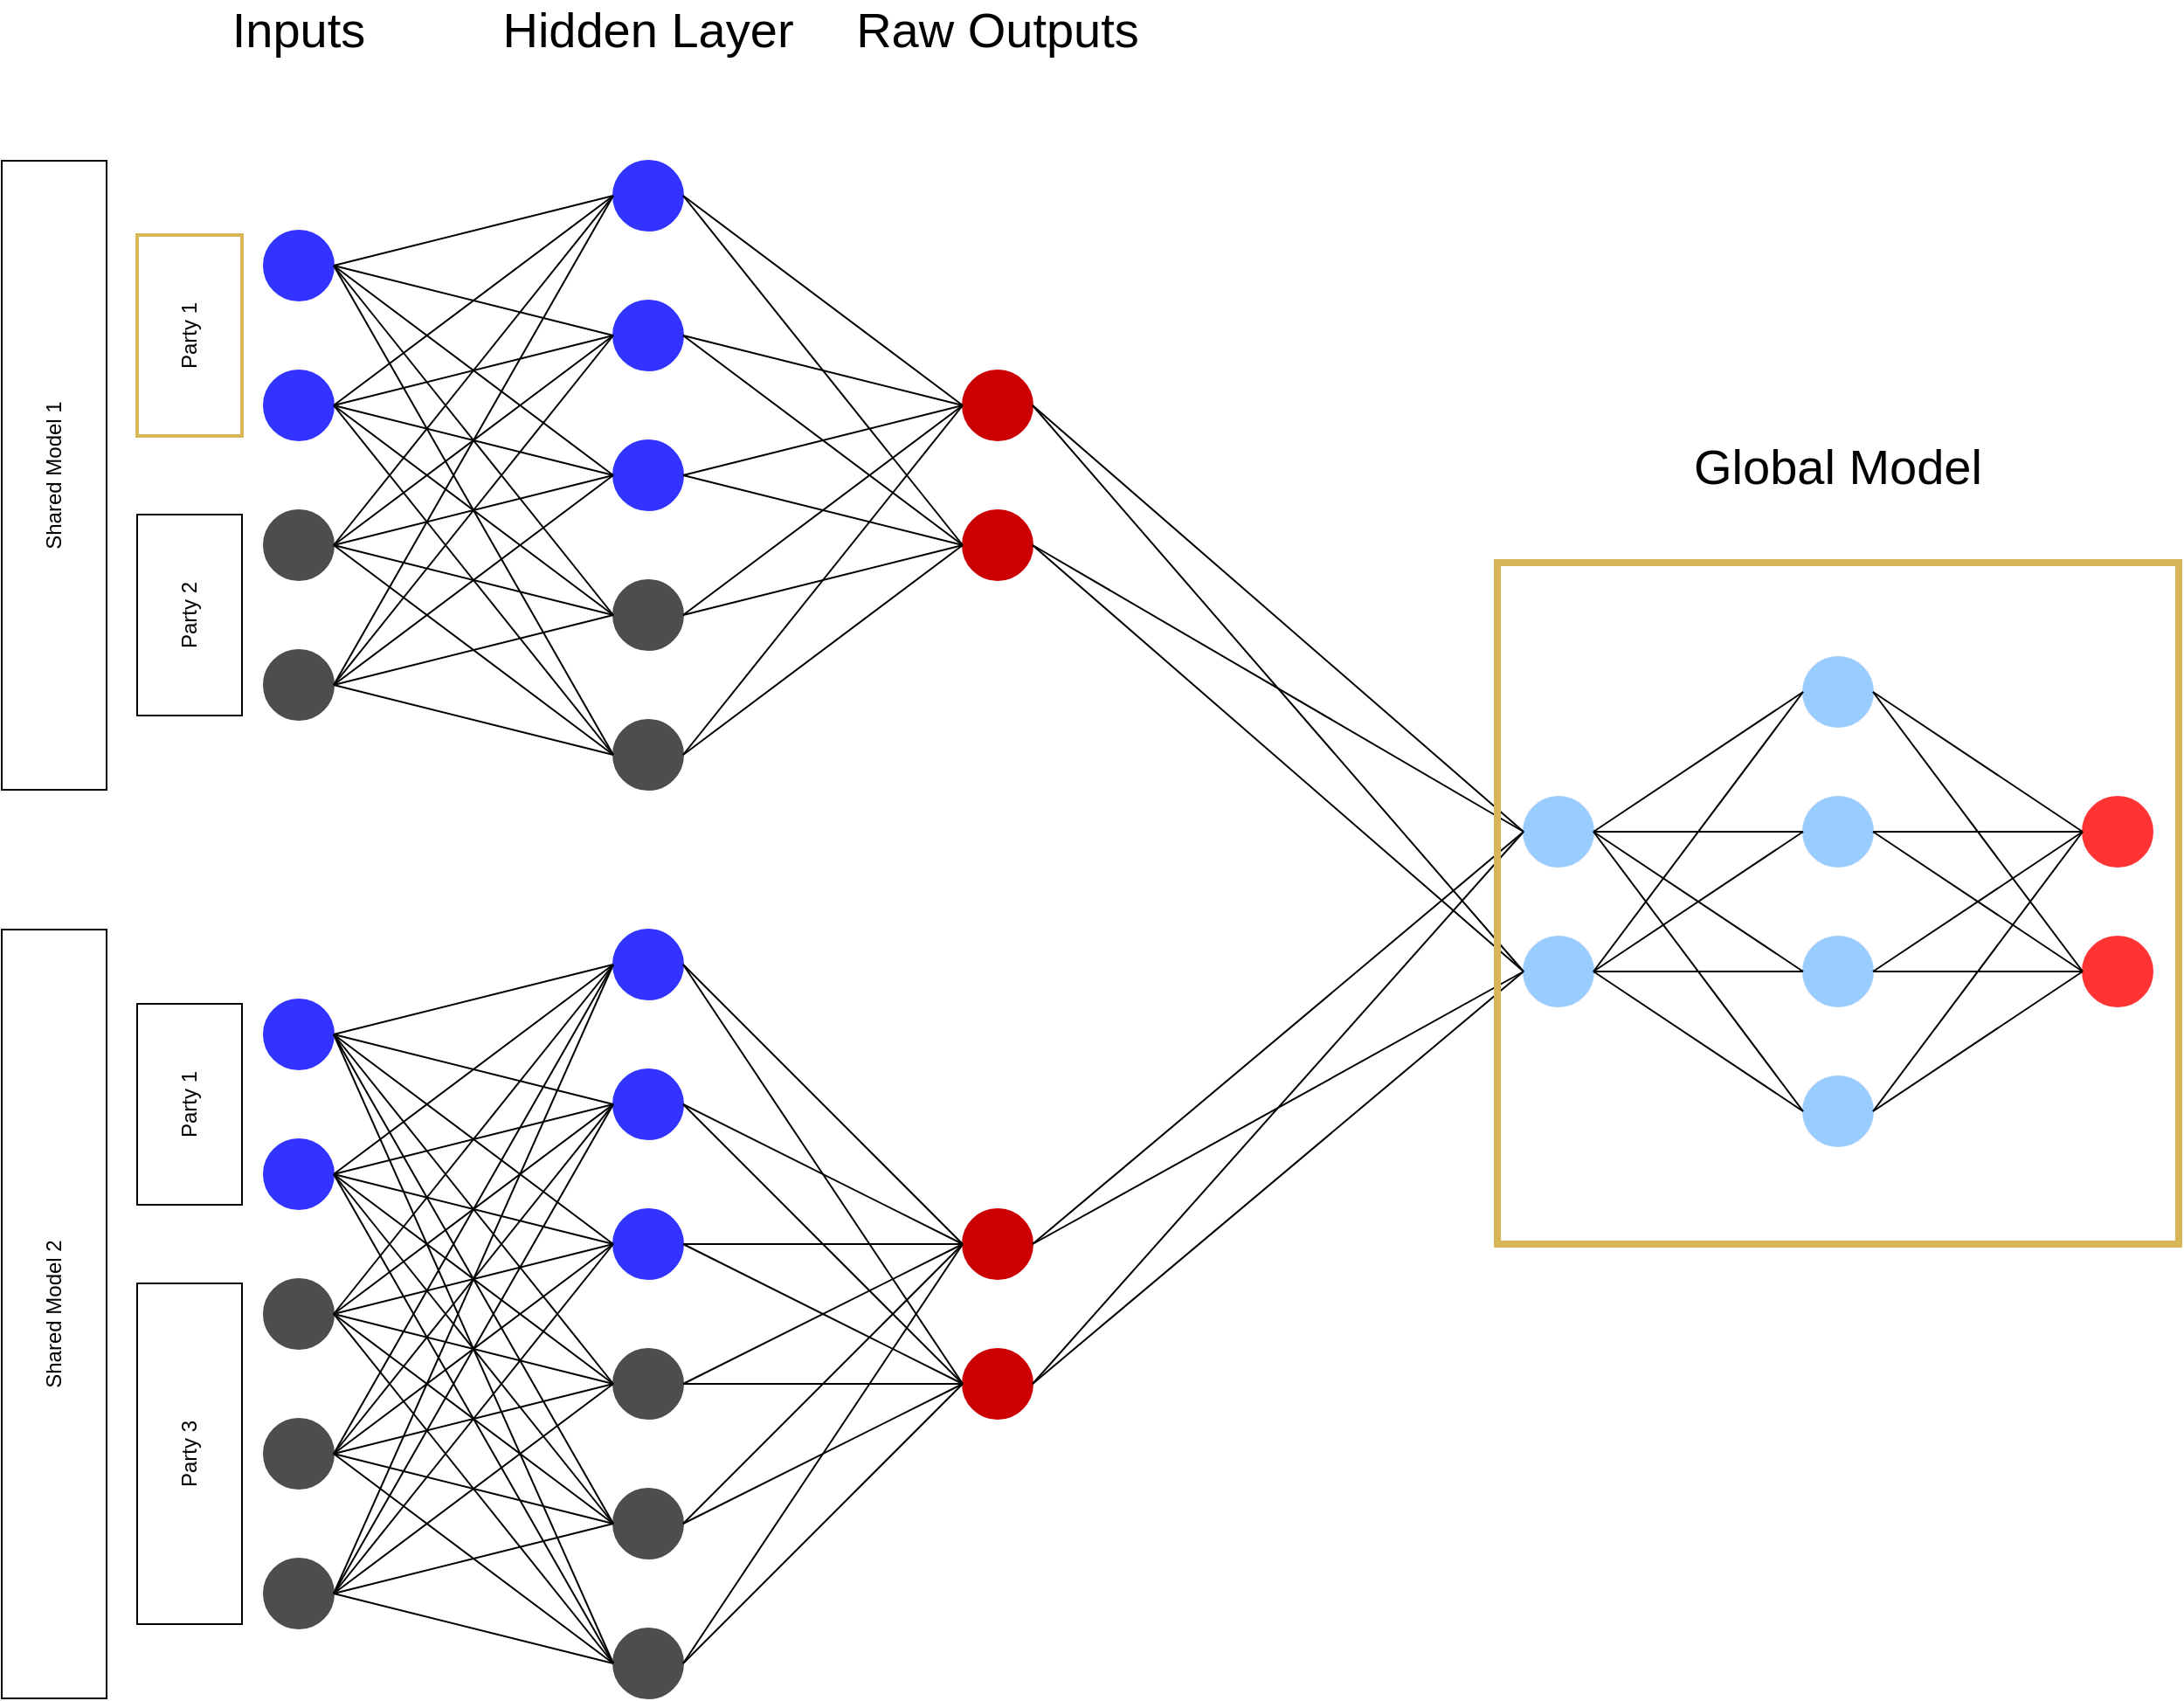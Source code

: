 <mxfile version="26.0.14">
  <diagram name="Page-1" id="l48av0Uk6vEJZPpk6qLo">
    <mxGraphModel dx="1466" dy="989" grid="1" gridSize="10" guides="1" tooltips="1" connect="1" arrows="1" fold="1" page="1" pageScale="1" pageWidth="827" pageHeight="1169" math="0" shadow="0">
      <root>
        <mxCell id="0" />
        <mxCell id="1" parent="0" />
        <mxCell id="wz7HzAPbCdKOKnJgc9Ps-3" value="" style="ellipse;whiteSpace=wrap;html=1;aspect=fixed;strokeColor=#4D4D4D;fillColor=#4D4D4D;" vertex="1" parent="1">
          <mxGeometry x="160" y="360" width="40" height="40" as="geometry" />
        </mxCell>
        <mxCell id="wz7HzAPbCdKOKnJgc9Ps-19" style="rounded=0;orthogonalLoop=1;jettySize=auto;html=1;exitX=1;exitY=0.5;exitDx=0;exitDy=0;entryX=0;entryY=0.5;entryDx=0;entryDy=0;endArrow=none;startFill=0;" edge="1" parent="1" source="wz7HzAPbCdKOKnJgc9Ps-4" target="wz7HzAPbCdKOKnJgc9Ps-9">
          <mxGeometry relative="1" as="geometry" />
        </mxCell>
        <mxCell id="wz7HzAPbCdKOKnJgc9Ps-4" value="" style="ellipse;whiteSpace=wrap;html=1;aspect=fixed;strokeColor=#3333FF;fillColor=#3333FF;" vertex="1" parent="1">
          <mxGeometry x="160" y="200" width="40" height="40" as="geometry" />
        </mxCell>
        <mxCell id="wz7HzAPbCdKOKnJgc9Ps-5" value="" style="ellipse;whiteSpace=wrap;html=1;aspect=fixed;strokeColor=#3333FF;fillColor=#3333FF;" vertex="1" parent="1">
          <mxGeometry x="160" y="280" width="40" height="40" as="geometry" />
        </mxCell>
        <mxCell id="wz7HzAPbCdKOKnJgc9Ps-8" value="" style="ellipse;whiteSpace=wrap;html=1;aspect=fixed;strokeColor=#4D4D4D;fillColor=#4D4D4D;" vertex="1" parent="1">
          <mxGeometry x="160" y="440" width="40" height="40" as="geometry" />
        </mxCell>
        <mxCell id="wz7HzAPbCdKOKnJgc9Ps-9" value="" style="ellipse;whiteSpace=wrap;html=1;aspect=fixed;strokeColor=#3333FF;fillColor=#3333FF;" vertex="1" parent="1">
          <mxGeometry x="360" y="160" width="40" height="40" as="geometry" />
        </mxCell>
        <mxCell id="wz7HzAPbCdKOKnJgc9Ps-13" value="" style="ellipse;whiteSpace=wrap;html=1;aspect=fixed;strokeColor=#3333FF;fillColor=#3333FF;" vertex="1" parent="1">
          <mxGeometry x="360" y="320" width="40" height="40" as="geometry" />
        </mxCell>
        <mxCell id="wz7HzAPbCdKOKnJgc9Ps-14" value="" style="ellipse;whiteSpace=wrap;html=1;aspect=fixed;strokeColor=#3333FF;fillColor=#3333FF;" vertex="1" parent="1">
          <mxGeometry x="360" y="240" width="40" height="40" as="geometry" />
        </mxCell>
        <mxCell id="wz7HzAPbCdKOKnJgc9Ps-15" value="" style="ellipse;whiteSpace=wrap;html=1;aspect=fixed;strokeColor=#4D4D4D;fillColor=#4D4D4D;" vertex="1" parent="1">
          <mxGeometry x="360" y="480" width="40" height="40" as="geometry" />
        </mxCell>
        <mxCell id="wz7HzAPbCdKOKnJgc9Ps-16" value="" style="ellipse;whiteSpace=wrap;html=1;aspect=fixed;strokeColor=#4D4D4D;fillColor=#4D4D4D;" vertex="1" parent="1">
          <mxGeometry x="360" y="400" width="40" height="40" as="geometry" />
        </mxCell>
        <mxCell id="wz7HzAPbCdKOKnJgc9Ps-17" value="" style="ellipse;whiteSpace=wrap;html=1;aspect=fixed;strokeColor=#CC0000;fillColor=#CC0000;" vertex="1" parent="1">
          <mxGeometry x="560" y="280" width="40" height="40" as="geometry" />
        </mxCell>
        <mxCell id="wz7HzAPbCdKOKnJgc9Ps-18" value="" style="ellipse;whiteSpace=wrap;html=1;aspect=fixed;strokeColor=#CC0000;fillColor=#CC0000;" vertex="1" parent="1">
          <mxGeometry x="560" y="360" width="40" height="40" as="geometry" />
        </mxCell>
        <mxCell id="wz7HzAPbCdKOKnJgc9Ps-20" style="rounded=0;orthogonalLoop=1;jettySize=auto;html=1;exitX=1;exitY=0.5;exitDx=0;exitDy=0;entryX=0;entryY=0.5;entryDx=0;entryDy=0;endArrow=none;startFill=0;" edge="1" parent="1" source="wz7HzAPbCdKOKnJgc9Ps-4" target="wz7HzAPbCdKOKnJgc9Ps-14">
          <mxGeometry relative="1" as="geometry">
            <mxPoint x="210" y="230" as="sourcePoint" />
            <mxPoint x="330" y="190" as="targetPoint" />
          </mxGeometry>
        </mxCell>
        <mxCell id="wz7HzAPbCdKOKnJgc9Ps-21" style="rounded=0;orthogonalLoop=1;jettySize=auto;html=1;exitX=1;exitY=0.5;exitDx=0;exitDy=0;entryX=0;entryY=0.5;entryDx=0;entryDy=0;endArrow=none;startFill=0;" edge="1" parent="1" source="wz7HzAPbCdKOKnJgc9Ps-4" target="wz7HzAPbCdKOKnJgc9Ps-13">
          <mxGeometry relative="1" as="geometry">
            <mxPoint x="210" y="230" as="sourcePoint" />
            <mxPoint x="330" y="270" as="targetPoint" />
          </mxGeometry>
        </mxCell>
        <mxCell id="wz7HzAPbCdKOKnJgc9Ps-22" style="rounded=0;orthogonalLoop=1;jettySize=auto;html=1;exitX=1;exitY=0.5;exitDx=0;exitDy=0;endArrow=none;startFill=0;entryX=0;entryY=0.5;entryDx=0;entryDy=0;" edge="1" parent="1" source="wz7HzAPbCdKOKnJgc9Ps-5" target="wz7HzAPbCdKOKnJgc9Ps-9">
          <mxGeometry relative="1" as="geometry">
            <mxPoint x="210" y="230" as="sourcePoint" />
            <mxPoint x="320" y="180" as="targetPoint" />
          </mxGeometry>
        </mxCell>
        <mxCell id="wz7HzAPbCdKOKnJgc9Ps-23" style="rounded=0;orthogonalLoop=1;jettySize=auto;html=1;exitX=1;exitY=0.5;exitDx=0;exitDy=0;entryX=0;entryY=0.5;entryDx=0;entryDy=0;endArrow=none;startFill=0;" edge="1" parent="1" source="wz7HzAPbCdKOKnJgc9Ps-4" target="wz7HzAPbCdKOKnJgc9Ps-15">
          <mxGeometry relative="1" as="geometry">
            <mxPoint x="220" y="240" as="sourcePoint" />
            <mxPoint x="340" y="360" as="targetPoint" />
          </mxGeometry>
        </mxCell>
        <mxCell id="wz7HzAPbCdKOKnJgc9Ps-24" style="rounded=0;orthogonalLoop=1;jettySize=auto;html=1;exitX=1;exitY=0.5;exitDx=0;exitDy=0;entryX=0;entryY=0.5;entryDx=0;entryDy=0;endArrow=none;startFill=0;" edge="1" parent="1" source="wz7HzAPbCdKOKnJgc9Ps-4" target="wz7HzAPbCdKOKnJgc9Ps-16">
          <mxGeometry relative="1" as="geometry">
            <mxPoint x="230" y="250" as="sourcePoint" />
            <mxPoint x="350" y="370" as="targetPoint" />
          </mxGeometry>
        </mxCell>
        <mxCell id="wz7HzAPbCdKOKnJgc9Ps-25" style="rounded=0;orthogonalLoop=1;jettySize=auto;html=1;exitX=0;exitY=0.5;exitDx=0;exitDy=0;entryX=1;entryY=0.5;entryDx=0;entryDy=0;endArrow=none;startFill=0;" edge="1" parent="1" source="wz7HzAPbCdKOKnJgc9Ps-14" target="wz7HzAPbCdKOKnJgc9Ps-3">
          <mxGeometry relative="1" as="geometry">
            <mxPoint x="240" y="260" as="sourcePoint" />
            <mxPoint x="360" y="380" as="targetPoint" />
          </mxGeometry>
        </mxCell>
        <mxCell id="wz7HzAPbCdKOKnJgc9Ps-26" style="rounded=0;orthogonalLoop=1;jettySize=auto;html=1;exitX=0;exitY=0.5;exitDx=0;exitDy=0;entryX=1;entryY=0.5;entryDx=0;entryDy=0;endArrow=none;startFill=0;" edge="1" parent="1" source="wz7HzAPbCdKOKnJgc9Ps-9" target="wz7HzAPbCdKOKnJgc9Ps-8">
          <mxGeometry relative="1" as="geometry">
            <mxPoint x="250" y="270" as="sourcePoint" />
            <mxPoint x="370" y="390" as="targetPoint" />
          </mxGeometry>
        </mxCell>
        <mxCell id="wz7HzAPbCdKOKnJgc9Ps-27" style="rounded=0;orthogonalLoop=1;jettySize=auto;html=1;exitX=0;exitY=0.5;exitDx=0;exitDy=0;entryX=1;entryY=0.5;entryDx=0;entryDy=0;endArrow=none;startFill=0;" edge="1" parent="1" source="wz7HzAPbCdKOKnJgc9Ps-14" target="wz7HzAPbCdKOKnJgc9Ps-8">
          <mxGeometry relative="1" as="geometry">
            <mxPoint x="330" y="190" as="sourcePoint" />
            <mxPoint x="210" y="470" as="targetPoint" />
          </mxGeometry>
        </mxCell>
        <mxCell id="wz7HzAPbCdKOKnJgc9Ps-28" style="rounded=0;orthogonalLoop=1;jettySize=auto;html=1;entryX=1;entryY=0.5;entryDx=0;entryDy=0;endArrow=none;startFill=0;exitX=0;exitY=0.5;exitDx=0;exitDy=0;" edge="1" parent="1" source="wz7HzAPbCdKOKnJgc9Ps-15" target="wz7HzAPbCdKOKnJgc9Ps-8">
          <mxGeometry relative="1" as="geometry">
            <mxPoint x="320" y="500" as="sourcePoint" />
            <mxPoint x="210" y="470" as="targetPoint" />
          </mxGeometry>
        </mxCell>
        <mxCell id="wz7HzAPbCdKOKnJgc9Ps-29" style="rounded=0;orthogonalLoop=1;jettySize=auto;html=1;exitX=0;exitY=0.5;exitDx=0;exitDy=0;endArrow=none;startFill=0;entryX=1;entryY=0.5;entryDx=0;entryDy=0;" edge="1" parent="1" source="wz7HzAPbCdKOKnJgc9Ps-13" target="wz7HzAPbCdKOKnJgc9Ps-8">
          <mxGeometry relative="1" as="geometry">
            <mxPoint x="340" y="280" as="sourcePoint" />
            <mxPoint x="200" y="460" as="targetPoint" />
          </mxGeometry>
        </mxCell>
        <mxCell id="wz7HzAPbCdKOKnJgc9Ps-30" style="rounded=0;orthogonalLoop=1;jettySize=auto;html=1;exitX=0;exitY=0.5;exitDx=0;exitDy=0;entryX=1;entryY=0.5;entryDx=0;entryDy=0;endArrow=none;startFill=0;" edge="1" parent="1" source="wz7HzAPbCdKOKnJgc9Ps-13" target="wz7HzAPbCdKOKnJgc9Ps-3">
          <mxGeometry relative="1" as="geometry">
            <mxPoint x="330" y="270" as="sourcePoint" />
            <mxPoint x="210" y="390" as="targetPoint" />
          </mxGeometry>
        </mxCell>
        <mxCell id="wz7HzAPbCdKOKnJgc9Ps-31" style="rounded=0;orthogonalLoop=1;jettySize=auto;html=1;exitX=0;exitY=0.5;exitDx=0;exitDy=0;entryX=1;entryY=0.5;entryDx=0;entryDy=0;endArrow=none;startFill=0;" edge="1" parent="1" source="wz7HzAPbCdKOKnJgc9Ps-9" target="wz7HzAPbCdKOKnJgc9Ps-3">
          <mxGeometry relative="1" as="geometry">
            <mxPoint x="340" y="280" as="sourcePoint" />
            <mxPoint x="220" y="400" as="targetPoint" />
          </mxGeometry>
        </mxCell>
        <mxCell id="wz7HzAPbCdKOKnJgc9Ps-32" style="rounded=0;orthogonalLoop=1;jettySize=auto;html=1;exitX=1;exitY=0.5;exitDx=0;exitDy=0;endArrow=none;startFill=0;entryX=0;entryY=0.5;entryDx=0;entryDy=0;" edge="1" parent="1" source="wz7HzAPbCdKOKnJgc9Ps-5" target="wz7HzAPbCdKOKnJgc9Ps-14">
          <mxGeometry relative="1" as="geometry">
            <mxPoint x="210" y="310" as="sourcePoint" />
            <mxPoint x="330" y="190" as="targetPoint" />
          </mxGeometry>
        </mxCell>
        <mxCell id="wz7HzAPbCdKOKnJgc9Ps-33" style="rounded=0;orthogonalLoop=1;jettySize=auto;html=1;exitX=1;exitY=0.5;exitDx=0;exitDy=0;endArrow=none;startFill=0;entryX=0;entryY=0.5;entryDx=0;entryDy=0;" edge="1" parent="1" source="wz7HzAPbCdKOKnJgc9Ps-5" target="wz7HzAPbCdKOKnJgc9Ps-13">
          <mxGeometry relative="1" as="geometry">
            <mxPoint x="210" y="310" as="sourcePoint" />
            <mxPoint x="330" y="270" as="targetPoint" />
          </mxGeometry>
        </mxCell>
        <mxCell id="wz7HzAPbCdKOKnJgc9Ps-34" style="rounded=0;orthogonalLoop=1;jettySize=auto;html=1;exitX=1;exitY=0.5;exitDx=0;exitDy=0;endArrow=none;startFill=0;entryX=0;entryY=0.5;entryDx=0;entryDy=0;" edge="1" parent="1" source="wz7HzAPbCdKOKnJgc9Ps-5" target="wz7HzAPbCdKOKnJgc9Ps-16">
          <mxGeometry relative="1" as="geometry">
            <mxPoint x="210" y="310" as="sourcePoint" />
            <mxPoint x="330" y="350" as="targetPoint" />
          </mxGeometry>
        </mxCell>
        <mxCell id="wz7HzAPbCdKOKnJgc9Ps-35" style="rounded=0;orthogonalLoop=1;jettySize=auto;html=1;exitX=1;exitY=0.5;exitDx=0;exitDy=0;endArrow=none;startFill=0;entryX=0;entryY=0.5;entryDx=0;entryDy=0;" edge="1" parent="1" source="wz7HzAPbCdKOKnJgc9Ps-5" target="wz7HzAPbCdKOKnJgc9Ps-15">
          <mxGeometry relative="1" as="geometry">
            <mxPoint x="210" y="310" as="sourcePoint" />
            <mxPoint x="330" y="430" as="targetPoint" />
          </mxGeometry>
        </mxCell>
        <mxCell id="wz7HzAPbCdKOKnJgc9Ps-36" style="rounded=0;orthogonalLoop=1;jettySize=auto;html=1;endArrow=none;startFill=0;entryX=1;entryY=0.5;entryDx=0;entryDy=0;exitX=0;exitY=0.5;exitDx=0;exitDy=0;" edge="1" parent="1" source="wz7HzAPbCdKOKnJgc9Ps-16" target="wz7HzAPbCdKOKnJgc9Ps-8">
          <mxGeometry relative="1" as="geometry">
            <mxPoint x="330" y="510" as="sourcePoint" />
            <mxPoint x="200" y="460" as="targetPoint" />
          </mxGeometry>
        </mxCell>
        <mxCell id="wz7HzAPbCdKOKnJgc9Ps-37" style="rounded=0;orthogonalLoop=1;jettySize=auto;html=1;exitX=0;exitY=0.5;exitDx=0;exitDy=0;entryX=1;entryY=0.5;entryDx=0;entryDy=0;endArrow=none;startFill=0;" edge="1" parent="1" source="wz7HzAPbCdKOKnJgc9Ps-16" target="wz7HzAPbCdKOKnJgc9Ps-3">
          <mxGeometry relative="1" as="geometry">
            <mxPoint x="330" y="350" as="sourcePoint" />
            <mxPoint x="210" y="390" as="targetPoint" />
          </mxGeometry>
        </mxCell>
        <mxCell id="wz7HzAPbCdKOKnJgc9Ps-38" style="rounded=0;orthogonalLoop=1;jettySize=auto;html=1;exitX=0;exitY=0.5;exitDx=0;exitDy=0;entryX=1;entryY=0.5;entryDx=0;entryDy=0;endArrow=none;startFill=0;" edge="1" parent="1" source="wz7HzAPbCdKOKnJgc9Ps-15" target="wz7HzAPbCdKOKnJgc9Ps-3">
          <mxGeometry relative="1" as="geometry">
            <mxPoint x="330" y="430" as="sourcePoint" />
            <mxPoint x="210" y="390" as="targetPoint" />
          </mxGeometry>
        </mxCell>
        <mxCell id="wz7HzAPbCdKOKnJgc9Ps-39" style="rounded=0;orthogonalLoop=1;jettySize=auto;html=1;exitX=1;exitY=0.5;exitDx=0;exitDy=0;entryX=0;entryY=0.5;entryDx=0;entryDy=0;endArrow=none;startFill=0;" edge="1" parent="1" source="wz7HzAPbCdKOKnJgc9Ps-9" target="wz7HzAPbCdKOKnJgc9Ps-17">
          <mxGeometry relative="1" as="geometry">
            <mxPoint x="490" y="180" as="sourcePoint" />
            <mxPoint x="610" y="140" as="targetPoint" />
          </mxGeometry>
        </mxCell>
        <mxCell id="wz7HzAPbCdKOKnJgc9Ps-40" style="rounded=0;orthogonalLoop=1;jettySize=auto;html=1;exitX=1;exitY=0.5;exitDx=0;exitDy=0;entryX=0;entryY=0.5;entryDx=0;entryDy=0;endArrow=none;startFill=0;" edge="1" parent="1" source="wz7HzAPbCdKOKnJgc9Ps-9" target="wz7HzAPbCdKOKnJgc9Ps-18">
          <mxGeometry relative="1" as="geometry">
            <mxPoint x="410" y="190" as="sourcePoint" />
            <mxPoint x="530" y="310" as="targetPoint" />
          </mxGeometry>
        </mxCell>
        <mxCell id="wz7HzAPbCdKOKnJgc9Ps-41" style="rounded=0;orthogonalLoop=1;jettySize=auto;html=1;exitX=1;exitY=0.5;exitDx=0;exitDy=0;entryX=0;entryY=0.5;entryDx=0;entryDy=0;endArrow=none;startFill=0;" edge="1" parent="1" source="wz7HzAPbCdKOKnJgc9Ps-14" target="wz7HzAPbCdKOKnJgc9Ps-17">
          <mxGeometry relative="1" as="geometry">
            <mxPoint x="410" y="190" as="sourcePoint" />
            <mxPoint x="530" y="390" as="targetPoint" />
          </mxGeometry>
        </mxCell>
        <mxCell id="wz7HzAPbCdKOKnJgc9Ps-42" style="rounded=0;orthogonalLoop=1;jettySize=auto;html=1;exitX=1;exitY=0.5;exitDx=0;exitDy=0;entryX=0;entryY=0.5;entryDx=0;entryDy=0;endArrow=none;startFill=0;" edge="1" parent="1" source="wz7HzAPbCdKOKnJgc9Ps-14" target="wz7HzAPbCdKOKnJgc9Ps-18">
          <mxGeometry relative="1" as="geometry">
            <mxPoint x="410" y="270" as="sourcePoint" />
            <mxPoint x="530" y="310" as="targetPoint" />
          </mxGeometry>
        </mxCell>
        <mxCell id="wz7HzAPbCdKOKnJgc9Ps-43" style="rounded=0;orthogonalLoop=1;jettySize=auto;html=1;exitX=1;exitY=0.5;exitDx=0;exitDy=0;entryX=0;entryY=0.5;entryDx=0;entryDy=0;endArrow=none;startFill=0;" edge="1" parent="1" source="wz7HzAPbCdKOKnJgc9Ps-13" target="wz7HzAPbCdKOKnJgc9Ps-17">
          <mxGeometry relative="1" as="geometry">
            <mxPoint x="410" y="270" as="sourcePoint" />
            <mxPoint x="530" y="390" as="targetPoint" />
          </mxGeometry>
        </mxCell>
        <mxCell id="wz7HzAPbCdKOKnJgc9Ps-44" style="rounded=0;orthogonalLoop=1;jettySize=auto;html=1;exitX=1;exitY=0.5;exitDx=0;exitDy=0;entryX=0;entryY=0.5;entryDx=0;entryDy=0;endArrow=none;startFill=0;" edge="1" parent="1" source="wz7HzAPbCdKOKnJgc9Ps-16" target="wz7HzAPbCdKOKnJgc9Ps-18">
          <mxGeometry relative="1" as="geometry">
            <mxPoint x="410" y="350" as="sourcePoint" />
            <mxPoint x="530" y="310" as="targetPoint" />
          </mxGeometry>
        </mxCell>
        <mxCell id="wz7HzAPbCdKOKnJgc9Ps-45" style="rounded=0;orthogonalLoop=1;jettySize=auto;html=1;exitX=1;exitY=0.5;exitDx=0;exitDy=0;entryX=0;entryY=0.5;entryDx=0;entryDy=0;endArrow=none;startFill=0;" edge="1" parent="1" source="wz7HzAPbCdKOKnJgc9Ps-16" target="wz7HzAPbCdKOKnJgc9Ps-17">
          <mxGeometry relative="1" as="geometry">
            <mxPoint x="410" y="430" as="sourcePoint" />
            <mxPoint x="530" y="390" as="targetPoint" />
          </mxGeometry>
        </mxCell>
        <mxCell id="wz7HzAPbCdKOKnJgc9Ps-46" style="rounded=0;orthogonalLoop=1;jettySize=auto;html=1;exitX=1;exitY=0.5;exitDx=0;exitDy=0;entryX=0;entryY=0.5;entryDx=0;entryDy=0;endArrow=none;startFill=0;" edge="1" parent="1" source="wz7HzAPbCdKOKnJgc9Ps-13" target="wz7HzAPbCdKOKnJgc9Ps-18">
          <mxGeometry relative="1" as="geometry">
            <mxPoint x="410" y="350" as="sourcePoint" />
            <mxPoint x="530" y="310" as="targetPoint" />
          </mxGeometry>
        </mxCell>
        <mxCell id="wz7HzAPbCdKOKnJgc9Ps-47" style="rounded=0;orthogonalLoop=1;jettySize=auto;html=1;exitX=1;exitY=0.5;exitDx=0;exitDy=0;entryX=0;entryY=0.5;entryDx=0;entryDy=0;endArrow=none;startFill=0;" edge="1" parent="1" source="wz7HzAPbCdKOKnJgc9Ps-15" target="wz7HzAPbCdKOKnJgc9Ps-18">
          <mxGeometry relative="1" as="geometry">
            <mxPoint x="420" y="360" as="sourcePoint" />
            <mxPoint x="540" y="320" as="targetPoint" />
          </mxGeometry>
        </mxCell>
        <mxCell id="wz7HzAPbCdKOKnJgc9Ps-48" style="rounded=0;orthogonalLoop=1;jettySize=auto;html=1;exitX=1;exitY=0.5;exitDx=0;exitDy=0;entryX=0;entryY=0.5;entryDx=0;entryDy=0;endArrow=none;startFill=0;" edge="1" parent="1" source="wz7HzAPbCdKOKnJgc9Ps-15" target="wz7HzAPbCdKOKnJgc9Ps-17">
          <mxGeometry relative="1" as="geometry">
            <mxPoint x="411" y="506" as="sourcePoint" />
            <mxPoint x="530" y="390" as="targetPoint" />
          </mxGeometry>
        </mxCell>
        <mxCell id="wz7HzAPbCdKOKnJgc9Ps-49" value="Shared Model 1" style="rounded=0;whiteSpace=wrap;html=1;rotation=-90;" vertex="1" parent="1">
          <mxGeometry x="-140" y="310" width="360" height="60" as="geometry" />
        </mxCell>
        <mxCell id="wz7HzAPbCdKOKnJgc9Ps-50" value="Party 1" style="rounded=0;whiteSpace=wrap;html=1;rotation=-90;strokeColor=#D6B656;strokeWidth=2;" vertex="1" parent="1">
          <mxGeometry x="60" y="230" width="115" height="60" as="geometry" />
        </mxCell>
        <mxCell id="wz7HzAPbCdKOKnJgc9Ps-52" value="Party 2" style="rounded=0;whiteSpace=wrap;html=1;rotation=-90;" vertex="1" parent="1">
          <mxGeometry x="60" y="390" width="115" height="60" as="geometry" />
        </mxCell>
        <mxCell id="wz7HzAPbCdKOKnJgc9Ps-53" value="" style="ellipse;whiteSpace=wrap;html=1;aspect=fixed;strokeColor=#4D4D4D;fillColor=#4D4D4D;" vertex="1" parent="1">
          <mxGeometry x="160" y="800" width="40" height="40" as="geometry" />
        </mxCell>
        <mxCell id="wz7HzAPbCdKOKnJgc9Ps-54" style="rounded=0;orthogonalLoop=1;jettySize=auto;html=1;exitX=1;exitY=0.5;exitDx=0;exitDy=0;entryX=0;entryY=0.5;entryDx=0;entryDy=0;endArrow=none;startFill=0;" edge="1" parent="1" source="wz7HzAPbCdKOKnJgc9Ps-55" target="wz7HzAPbCdKOKnJgc9Ps-58">
          <mxGeometry relative="1" as="geometry" />
        </mxCell>
        <mxCell id="wz7HzAPbCdKOKnJgc9Ps-55" value="" style="ellipse;whiteSpace=wrap;html=1;aspect=fixed;strokeColor=#3333FF;fillColor=#3333FF;" vertex="1" parent="1">
          <mxGeometry x="160" y="640" width="40" height="40" as="geometry" />
        </mxCell>
        <mxCell id="wz7HzAPbCdKOKnJgc9Ps-56" value="" style="ellipse;whiteSpace=wrap;html=1;aspect=fixed;strokeColor=#3333FF;fillColor=#3333FF;" vertex="1" parent="1">
          <mxGeometry x="160" y="720" width="40" height="40" as="geometry" />
        </mxCell>
        <mxCell id="wz7HzAPbCdKOKnJgc9Ps-57" value="" style="ellipse;whiteSpace=wrap;html=1;aspect=fixed;strokeColor=#4D4D4D;fillColor=#4D4D4D;" vertex="1" parent="1">
          <mxGeometry x="160" y="880" width="40" height="40" as="geometry" />
        </mxCell>
        <mxCell id="wz7HzAPbCdKOKnJgc9Ps-58" value="" style="ellipse;whiteSpace=wrap;html=1;aspect=fixed;strokeColor=#3333FF;fillColor=#3333FF;" vertex="1" parent="1">
          <mxGeometry x="360" y="600" width="40" height="40" as="geometry" />
        </mxCell>
        <mxCell id="wz7HzAPbCdKOKnJgc9Ps-59" value="" style="ellipse;whiteSpace=wrap;html=1;aspect=fixed;strokeColor=#3333FF;fillColor=#3333FF;" vertex="1" parent="1">
          <mxGeometry x="360" y="760" width="40" height="40" as="geometry" />
        </mxCell>
        <mxCell id="wz7HzAPbCdKOKnJgc9Ps-60" value="" style="ellipse;whiteSpace=wrap;html=1;aspect=fixed;strokeColor=#3333FF;fillColor=#3333FF;" vertex="1" parent="1">
          <mxGeometry x="360" y="680" width="40" height="40" as="geometry" />
        </mxCell>
        <mxCell id="wz7HzAPbCdKOKnJgc9Ps-61" value="" style="ellipse;whiteSpace=wrap;html=1;aspect=fixed;strokeColor=#4D4D4D;fillColor=#4D4D4D;" vertex="1" parent="1">
          <mxGeometry x="360" y="920" width="40" height="40" as="geometry" />
        </mxCell>
        <mxCell id="wz7HzAPbCdKOKnJgc9Ps-62" value="" style="ellipse;whiteSpace=wrap;html=1;aspect=fixed;strokeColor=#4D4D4D;fillColor=#4D4D4D;" vertex="1" parent="1">
          <mxGeometry x="360" y="840" width="40" height="40" as="geometry" />
        </mxCell>
        <mxCell id="wz7HzAPbCdKOKnJgc9Ps-63" value="" style="ellipse;whiteSpace=wrap;html=1;aspect=fixed;strokeColor=#CC0000;fillColor=#CC0000;" vertex="1" parent="1">
          <mxGeometry x="560" y="760" width="40" height="40" as="geometry" />
        </mxCell>
        <mxCell id="wz7HzAPbCdKOKnJgc9Ps-64" value="" style="ellipse;whiteSpace=wrap;html=1;aspect=fixed;strokeColor=#CC0000;fillColor=#CC0000;" vertex="1" parent="1">
          <mxGeometry x="560" y="840" width="40" height="40" as="geometry" />
        </mxCell>
        <mxCell id="wz7HzAPbCdKOKnJgc9Ps-65" style="rounded=0;orthogonalLoop=1;jettySize=auto;html=1;exitX=1;exitY=0.5;exitDx=0;exitDy=0;entryX=0;entryY=0.5;entryDx=0;entryDy=0;endArrow=none;startFill=0;" edge="1" parent="1" source="wz7HzAPbCdKOKnJgc9Ps-55" target="wz7HzAPbCdKOKnJgc9Ps-60">
          <mxGeometry relative="1" as="geometry">
            <mxPoint x="210" y="670" as="sourcePoint" />
            <mxPoint x="330" y="630" as="targetPoint" />
          </mxGeometry>
        </mxCell>
        <mxCell id="wz7HzAPbCdKOKnJgc9Ps-66" style="rounded=0;orthogonalLoop=1;jettySize=auto;html=1;exitX=1;exitY=0.5;exitDx=0;exitDy=0;entryX=0;entryY=0.5;entryDx=0;entryDy=0;endArrow=none;startFill=0;" edge="1" parent="1" source="wz7HzAPbCdKOKnJgc9Ps-55" target="wz7HzAPbCdKOKnJgc9Ps-59">
          <mxGeometry relative="1" as="geometry">
            <mxPoint x="210" y="670" as="sourcePoint" />
            <mxPoint x="330" y="710" as="targetPoint" />
          </mxGeometry>
        </mxCell>
        <mxCell id="wz7HzAPbCdKOKnJgc9Ps-67" style="rounded=0;orthogonalLoop=1;jettySize=auto;html=1;exitX=1;exitY=0.5;exitDx=0;exitDy=0;endArrow=none;startFill=0;entryX=0;entryY=0.5;entryDx=0;entryDy=0;" edge="1" parent="1" source="wz7HzAPbCdKOKnJgc9Ps-56" target="wz7HzAPbCdKOKnJgc9Ps-58">
          <mxGeometry relative="1" as="geometry">
            <mxPoint x="210" y="670" as="sourcePoint" />
            <mxPoint x="320" y="620" as="targetPoint" />
          </mxGeometry>
        </mxCell>
        <mxCell id="wz7HzAPbCdKOKnJgc9Ps-68" style="rounded=0;orthogonalLoop=1;jettySize=auto;html=1;exitX=1;exitY=0.5;exitDx=0;exitDy=0;entryX=0;entryY=0.5;entryDx=0;entryDy=0;endArrow=none;startFill=0;" edge="1" parent="1" source="wz7HzAPbCdKOKnJgc9Ps-55" target="wz7HzAPbCdKOKnJgc9Ps-61">
          <mxGeometry relative="1" as="geometry">
            <mxPoint x="220" y="680" as="sourcePoint" />
            <mxPoint x="340" y="800" as="targetPoint" />
          </mxGeometry>
        </mxCell>
        <mxCell id="wz7HzAPbCdKOKnJgc9Ps-69" style="rounded=0;orthogonalLoop=1;jettySize=auto;html=1;exitX=1;exitY=0.5;exitDx=0;exitDy=0;entryX=0;entryY=0.5;entryDx=0;entryDy=0;endArrow=none;startFill=0;" edge="1" parent="1" source="wz7HzAPbCdKOKnJgc9Ps-55" target="wz7HzAPbCdKOKnJgc9Ps-62">
          <mxGeometry relative="1" as="geometry">
            <mxPoint x="230" y="690" as="sourcePoint" />
            <mxPoint x="350" y="810" as="targetPoint" />
          </mxGeometry>
        </mxCell>
        <mxCell id="wz7HzAPbCdKOKnJgc9Ps-70" style="rounded=0;orthogonalLoop=1;jettySize=auto;html=1;exitX=0;exitY=0.5;exitDx=0;exitDy=0;entryX=1;entryY=0.5;entryDx=0;entryDy=0;endArrow=none;startFill=0;" edge="1" parent="1" source="wz7HzAPbCdKOKnJgc9Ps-60" target="wz7HzAPbCdKOKnJgc9Ps-53">
          <mxGeometry relative="1" as="geometry">
            <mxPoint x="240" y="700" as="sourcePoint" />
            <mxPoint x="360" y="820" as="targetPoint" />
          </mxGeometry>
        </mxCell>
        <mxCell id="wz7HzAPbCdKOKnJgc9Ps-71" style="rounded=0;orthogonalLoop=1;jettySize=auto;html=1;exitX=0;exitY=0.5;exitDx=0;exitDy=0;entryX=1;entryY=0.5;entryDx=0;entryDy=0;endArrow=none;startFill=0;" edge="1" parent="1" source="wz7HzAPbCdKOKnJgc9Ps-58" target="wz7HzAPbCdKOKnJgc9Ps-57">
          <mxGeometry relative="1" as="geometry">
            <mxPoint x="250" y="710" as="sourcePoint" />
            <mxPoint x="370" y="830" as="targetPoint" />
          </mxGeometry>
        </mxCell>
        <mxCell id="wz7HzAPbCdKOKnJgc9Ps-72" style="rounded=0;orthogonalLoop=1;jettySize=auto;html=1;exitX=0;exitY=0.5;exitDx=0;exitDy=0;entryX=1;entryY=0.5;entryDx=0;entryDy=0;endArrow=none;startFill=0;" edge="1" parent="1" source="wz7HzAPbCdKOKnJgc9Ps-60" target="wz7HzAPbCdKOKnJgc9Ps-57">
          <mxGeometry relative="1" as="geometry">
            <mxPoint x="330" y="630" as="sourcePoint" />
            <mxPoint x="210" y="910" as="targetPoint" />
          </mxGeometry>
        </mxCell>
        <mxCell id="wz7HzAPbCdKOKnJgc9Ps-73" style="rounded=0;orthogonalLoop=1;jettySize=auto;html=1;entryX=1;entryY=0.5;entryDx=0;entryDy=0;endArrow=none;startFill=0;exitX=0;exitY=0.5;exitDx=0;exitDy=0;" edge="1" parent="1" target="wz7HzAPbCdKOKnJgc9Ps-57" source="wz7HzAPbCdKOKnJgc9Ps-61">
          <mxGeometry relative="1" as="geometry">
            <mxPoint x="320" y="940" as="sourcePoint" />
            <mxPoint x="210" y="910" as="targetPoint" />
          </mxGeometry>
        </mxCell>
        <mxCell id="wz7HzAPbCdKOKnJgc9Ps-74" style="rounded=0;orthogonalLoop=1;jettySize=auto;html=1;exitX=0;exitY=0.5;exitDx=0;exitDy=0;endArrow=none;startFill=0;entryX=1;entryY=0.5;entryDx=0;entryDy=0;" edge="1" parent="1" source="wz7HzAPbCdKOKnJgc9Ps-59" target="wz7HzAPbCdKOKnJgc9Ps-57">
          <mxGeometry relative="1" as="geometry">
            <mxPoint x="340" y="720" as="sourcePoint" />
            <mxPoint x="200" y="900" as="targetPoint" />
          </mxGeometry>
        </mxCell>
        <mxCell id="wz7HzAPbCdKOKnJgc9Ps-75" style="rounded=0;orthogonalLoop=1;jettySize=auto;html=1;exitX=0;exitY=0.5;exitDx=0;exitDy=0;entryX=1;entryY=0.5;entryDx=0;entryDy=0;endArrow=none;startFill=0;" edge="1" parent="1" source="wz7HzAPbCdKOKnJgc9Ps-59" target="wz7HzAPbCdKOKnJgc9Ps-53">
          <mxGeometry relative="1" as="geometry">
            <mxPoint x="330" y="710" as="sourcePoint" />
            <mxPoint x="210" y="830" as="targetPoint" />
          </mxGeometry>
        </mxCell>
        <mxCell id="wz7HzAPbCdKOKnJgc9Ps-76" style="rounded=0;orthogonalLoop=1;jettySize=auto;html=1;exitX=0;exitY=0.5;exitDx=0;exitDy=0;entryX=1;entryY=0.5;entryDx=0;entryDy=0;endArrow=none;startFill=0;" edge="1" parent="1" source="wz7HzAPbCdKOKnJgc9Ps-58" target="wz7HzAPbCdKOKnJgc9Ps-53">
          <mxGeometry relative="1" as="geometry">
            <mxPoint x="340" y="720" as="sourcePoint" />
            <mxPoint x="220" y="840" as="targetPoint" />
          </mxGeometry>
        </mxCell>
        <mxCell id="wz7HzAPbCdKOKnJgc9Ps-77" style="rounded=0;orthogonalLoop=1;jettySize=auto;html=1;exitX=1;exitY=0.5;exitDx=0;exitDy=0;endArrow=none;startFill=0;entryX=0;entryY=0.5;entryDx=0;entryDy=0;" edge="1" parent="1" source="wz7HzAPbCdKOKnJgc9Ps-56" target="wz7HzAPbCdKOKnJgc9Ps-60">
          <mxGeometry relative="1" as="geometry">
            <mxPoint x="210" y="750" as="sourcePoint" />
            <mxPoint x="330" y="630" as="targetPoint" />
          </mxGeometry>
        </mxCell>
        <mxCell id="wz7HzAPbCdKOKnJgc9Ps-78" style="rounded=0;orthogonalLoop=1;jettySize=auto;html=1;exitX=1;exitY=0.5;exitDx=0;exitDy=0;endArrow=none;startFill=0;entryX=0;entryY=0.5;entryDx=0;entryDy=0;" edge="1" parent="1" source="wz7HzAPbCdKOKnJgc9Ps-56" target="wz7HzAPbCdKOKnJgc9Ps-59">
          <mxGeometry relative="1" as="geometry">
            <mxPoint x="210" y="750" as="sourcePoint" />
            <mxPoint x="330" y="710" as="targetPoint" />
          </mxGeometry>
        </mxCell>
        <mxCell id="wz7HzAPbCdKOKnJgc9Ps-79" style="rounded=0;orthogonalLoop=1;jettySize=auto;html=1;exitX=1;exitY=0.5;exitDx=0;exitDy=0;endArrow=none;startFill=0;entryX=0;entryY=0.5;entryDx=0;entryDy=0;" edge="1" parent="1" source="wz7HzAPbCdKOKnJgc9Ps-56" target="wz7HzAPbCdKOKnJgc9Ps-62">
          <mxGeometry relative="1" as="geometry">
            <mxPoint x="210" y="750" as="sourcePoint" />
            <mxPoint x="330" y="790" as="targetPoint" />
          </mxGeometry>
        </mxCell>
        <mxCell id="wz7HzAPbCdKOKnJgc9Ps-80" style="rounded=0;orthogonalLoop=1;jettySize=auto;html=1;exitX=1;exitY=0.5;exitDx=0;exitDy=0;endArrow=none;startFill=0;entryX=0;entryY=0.5;entryDx=0;entryDy=0;" edge="1" parent="1" source="wz7HzAPbCdKOKnJgc9Ps-56" target="wz7HzAPbCdKOKnJgc9Ps-61">
          <mxGeometry relative="1" as="geometry">
            <mxPoint x="210" y="750" as="sourcePoint" />
            <mxPoint x="330" y="870" as="targetPoint" />
          </mxGeometry>
        </mxCell>
        <mxCell id="wz7HzAPbCdKOKnJgc9Ps-81" style="rounded=0;orthogonalLoop=1;jettySize=auto;html=1;endArrow=none;startFill=0;entryX=1;entryY=0.5;entryDx=0;entryDy=0;exitX=0;exitY=0.5;exitDx=0;exitDy=0;" edge="1" parent="1" source="wz7HzAPbCdKOKnJgc9Ps-62" target="wz7HzAPbCdKOKnJgc9Ps-57">
          <mxGeometry relative="1" as="geometry">
            <mxPoint x="330" y="950" as="sourcePoint" />
            <mxPoint x="200" y="900" as="targetPoint" />
          </mxGeometry>
        </mxCell>
        <mxCell id="wz7HzAPbCdKOKnJgc9Ps-82" style="rounded=0;orthogonalLoop=1;jettySize=auto;html=1;exitX=0;exitY=0.5;exitDx=0;exitDy=0;entryX=1;entryY=0.5;entryDx=0;entryDy=0;endArrow=none;startFill=0;" edge="1" parent="1" source="wz7HzAPbCdKOKnJgc9Ps-62" target="wz7HzAPbCdKOKnJgc9Ps-53">
          <mxGeometry relative="1" as="geometry">
            <mxPoint x="330" y="790" as="sourcePoint" />
            <mxPoint x="210" y="830" as="targetPoint" />
          </mxGeometry>
        </mxCell>
        <mxCell id="wz7HzAPbCdKOKnJgc9Ps-83" style="rounded=0;orthogonalLoop=1;jettySize=auto;html=1;exitX=0;exitY=0.5;exitDx=0;exitDy=0;entryX=1;entryY=0.5;entryDx=0;entryDy=0;endArrow=none;startFill=0;" edge="1" parent="1" source="wz7HzAPbCdKOKnJgc9Ps-61" target="wz7HzAPbCdKOKnJgc9Ps-53">
          <mxGeometry relative="1" as="geometry">
            <mxPoint x="330" y="870" as="sourcePoint" />
            <mxPoint x="210" y="830" as="targetPoint" />
          </mxGeometry>
        </mxCell>
        <mxCell id="wz7HzAPbCdKOKnJgc9Ps-84" style="rounded=0;orthogonalLoop=1;jettySize=auto;html=1;exitX=1;exitY=0.5;exitDx=0;exitDy=0;entryX=0;entryY=0.5;entryDx=0;entryDy=0;endArrow=none;startFill=0;" edge="1" parent="1" source="wz7HzAPbCdKOKnJgc9Ps-58" target="wz7HzAPbCdKOKnJgc9Ps-63">
          <mxGeometry relative="1" as="geometry">
            <mxPoint x="490" y="620" as="sourcePoint" />
            <mxPoint x="610" y="580" as="targetPoint" />
          </mxGeometry>
        </mxCell>
        <mxCell id="wz7HzAPbCdKOKnJgc9Ps-85" style="rounded=0;orthogonalLoop=1;jettySize=auto;html=1;exitX=1;exitY=0.5;exitDx=0;exitDy=0;entryX=0;entryY=0.5;entryDx=0;entryDy=0;endArrow=none;startFill=0;" edge="1" parent="1" source="wz7HzAPbCdKOKnJgc9Ps-58" target="wz7HzAPbCdKOKnJgc9Ps-64">
          <mxGeometry relative="1" as="geometry">
            <mxPoint x="410" y="630" as="sourcePoint" />
            <mxPoint x="530" y="750" as="targetPoint" />
          </mxGeometry>
        </mxCell>
        <mxCell id="wz7HzAPbCdKOKnJgc9Ps-86" style="rounded=0;orthogonalLoop=1;jettySize=auto;html=1;exitX=1;exitY=0.5;exitDx=0;exitDy=0;entryX=0;entryY=0.5;entryDx=0;entryDy=0;endArrow=none;startFill=0;" edge="1" parent="1" source="wz7HzAPbCdKOKnJgc9Ps-60" target="wz7HzAPbCdKOKnJgc9Ps-63">
          <mxGeometry relative="1" as="geometry">
            <mxPoint x="410" y="630" as="sourcePoint" />
            <mxPoint x="530" y="830" as="targetPoint" />
          </mxGeometry>
        </mxCell>
        <mxCell id="wz7HzAPbCdKOKnJgc9Ps-87" style="rounded=0;orthogonalLoop=1;jettySize=auto;html=1;exitX=1;exitY=0.5;exitDx=0;exitDy=0;entryX=0;entryY=0.5;entryDx=0;entryDy=0;endArrow=none;startFill=0;" edge="1" parent="1" source="wz7HzAPbCdKOKnJgc9Ps-60" target="wz7HzAPbCdKOKnJgc9Ps-64">
          <mxGeometry relative="1" as="geometry">
            <mxPoint x="410" y="710" as="sourcePoint" />
            <mxPoint x="530" y="750" as="targetPoint" />
          </mxGeometry>
        </mxCell>
        <mxCell id="wz7HzAPbCdKOKnJgc9Ps-88" style="rounded=0;orthogonalLoop=1;jettySize=auto;html=1;exitX=1;exitY=0.5;exitDx=0;exitDy=0;entryX=0;entryY=0.5;entryDx=0;entryDy=0;endArrow=none;startFill=0;" edge="1" parent="1" source="wz7HzAPbCdKOKnJgc9Ps-59" target="wz7HzAPbCdKOKnJgc9Ps-63">
          <mxGeometry relative="1" as="geometry">
            <mxPoint x="410" y="710" as="sourcePoint" />
            <mxPoint x="530" y="830" as="targetPoint" />
          </mxGeometry>
        </mxCell>
        <mxCell id="wz7HzAPbCdKOKnJgc9Ps-89" style="rounded=0;orthogonalLoop=1;jettySize=auto;html=1;exitX=1;exitY=0.5;exitDx=0;exitDy=0;entryX=0;entryY=0.5;entryDx=0;entryDy=0;endArrow=none;startFill=0;" edge="1" parent="1" source="wz7HzAPbCdKOKnJgc9Ps-62" target="wz7HzAPbCdKOKnJgc9Ps-64">
          <mxGeometry relative="1" as="geometry">
            <mxPoint x="410" y="790" as="sourcePoint" />
            <mxPoint x="530" y="750" as="targetPoint" />
          </mxGeometry>
        </mxCell>
        <mxCell id="wz7HzAPbCdKOKnJgc9Ps-90" style="rounded=0;orthogonalLoop=1;jettySize=auto;html=1;exitX=1;exitY=0.5;exitDx=0;exitDy=0;entryX=0;entryY=0.5;entryDx=0;entryDy=0;endArrow=none;startFill=0;" edge="1" parent="1" source="wz7HzAPbCdKOKnJgc9Ps-62" target="wz7HzAPbCdKOKnJgc9Ps-63">
          <mxGeometry relative="1" as="geometry">
            <mxPoint x="410" y="870" as="sourcePoint" />
            <mxPoint x="530" y="830" as="targetPoint" />
          </mxGeometry>
        </mxCell>
        <mxCell id="wz7HzAPbCdKOKnJgc9Ps-91" style="rounded=0;orthogonalLoop=1;jettySize=auto;html=1;exitX=1;exitY=0.5;exitDx=0;exitDy=0;entryX=0;entryY=0.5;entryDx=0;entryDy=0;endArrow=none;startFill=0;" edge="1" parent="1" source="wz7HzAPbCdKOKnJgc9Ps-59" target="wz7HzAPbCdKOKnJgc9Ps-64">
          <mxGeometry relative="1" as="geometry">
            <mxPoint x="410" y="790" as="sourcePoint" />
            <mxPoint x="530" y="750" as="targetPoint" />
          </mxGeometry>
        </mxCell>
        <mxCell id="wz7HzAPbCdKOKnJgc9Ps-92" style="rounded=0;orthogonalLoop=1;jettySize=auto;html=1;exitX=1;exitY=0.5;exitDx=0;exitDy=0;entryX=0;entryY=0.5;entryDx=0;entryDy=0;endArrow=none;startFill=0;" edge="1" parent="1" source="wz7HzAPbCdKOKnJgc9Ps-61" target="wz7HzAPbCdKOKnJgc9Ps-64">
          <mxGeometry relative="1" as="geometry">
            <mxPoint x="420" y="800" as="sourcePoint" />
            <mxPoint x="540" y="760" as="targetPoint" />
          </mxGeometry>
        </mxCell>
        <mxCell id="wz7HzAPbCdKOKnJgc9Ps-93" style="rounded=0;orthogonalLoop=1;jettySize=auto;html=1;exitX=1;exitY=0.5;exitDx=0;exitDy=0;entryX=0;entryY=0.5;entryDx=0;entryDy=0;endArrow=none;startFill=0;" edge="1" parent="1" source="wz7HzAPbCdKOKnJgc9Ps-61" target="wz7HzAPbCdKOKnJgc9Ps-63">
          <mxGeometry relative="1" as="geometry">
            <mxPoint x="411" y="946" as="sourcePoint" />
            <mxPoint x="530" y="830" as="targetPoint" />
          </mxGeometry>
        </mxCell>
        <mxCell id="wz7HzAPbCdKOKnJgc9Ps-94" value="Shared Model 2" style="rounded=0;whiteSpace=wrap;html=1;rotation=-90;" vertex="1" parent="1">
          <mxGeometry x="-180" y="790" width="440" height="60" as="geometry" />
        </mxCell>
        <mxCell id="wz7HzAPbCdKOKnJgc9Ps-95" value="Party 1" style="rounded=0;whiteSpace=wrap;html=1;rotation=-90;" vertex="1" parent="1">
          <mxGeometry x="60" y="670" width="115" height="60" as="geometry" />
        </mxCell>
        <mxCell id="wz7HzAPbCdKOKnJgc9Ps-96" value="Party 3" style="rounded=0;whiteSpace=wrap;html=1;rotation=-90;" vertex="1" parent="1">
          <mxGeometry x="20" y="870" width="195" height="60" as="geometry" />
        </mxCell>
        <mxCell id="wz7HzAPbCdKOKnJgc9Ps-98" value="" style="ellipse;whiteSpace=wrap;html=1;aspect=fixed;strokeColor=#4D4D4D;fillColor=#4D4D4D;" vertex="1" parent="1">
          <mxGeometry x="360" y="1000" width="40" height="40" as="geometry" />
        </mxCell>
        <mxCell id="wz7HzAPbCdKOKnJgc9Ps-99" value="" style="ellipse;whiteSpace=wrap;html=1;aspect=fixed;strokeColor=#4D4D4D;fillColor=#4D4D4D;" vertex="1" parent="1">
          <mxGeometry x="160" y="960" width="40" height="40" as="geometry" />
        </mxCell>
        <mxCell id="wz7HzAPbCdKOKnJgc9Ps-100" style="rounded=0;orthogonalLoop=1;jettySize=auto;html=1;endArrow=none;startFill=0;entryX=1;entryY=0.5;entryDx=0;entryDy=0;exitX=0;exitY=0.5;exitDx=0;exitDy=0;" edge="1" parent="1" source="wz7HzAPbCdKOKnJgc9Ps-58" target="wz7HzAPbCdKOKnJgc9Ps-99">
          <mxGeometry relative="1" as="geometry">
            <mxPoint x="330" y="870" as="sourcePoint" />
            <mxPoint x="210" y="910" as="targetPoint" />
          </mxGeometry>
        </mxCell>
        <mxCell id="wz7HzAPbCdKOKnJgc9Ps-101" style="rounded=0;orthogonalLoop=1;jettySize=auto;html=1;endArrow=none;startFill=0;entryX=1;entryY=0.5;entryDx=0;entryDy=0;exitX=0;exitY=0.5;exitDx=0;exitDy=0;" edge="1" parent="1" source="wz7HzAPbCdKOKnJgc9Ps-60" target="wz7HzAPbCdKOKnJgc9Ps-99">
          <mxGeometry relative="1" as="geometry">
            <mxPoint x="330" y="630" as="sourcePoint" />
            <mxPoint x="210" y="990" as="targetPoint" />
          </mxGeometry>
        </mxCell>
        <mxCell id="wz7HzAPbCdKOKnJgc9Ps-102" style="rounded=0;orthogonalLoop=1;jettySize=auto;html=1;endArrow=none;startFill=0;entryX=1;entryY=0.5;entryDx=0;entryDy=0;exitX=0;exitY=0.5;exitDx=0;exitDy=0;" edge="1" parent="1" source="wz7HzAPbCdKOKnJgc9Ps-59" target="wz7HzAPbCdKOKnJgc9Ps-99">
          <mxGeometry relative="1" as="geometry">
            <mxPoint x="330" y="710" as="sourcePoint" />
            <mxPoint x="210" y="990" as="targetPoint" />
          </mxGeometry>
        </mxCell>
        <mxCell id="wz7HzAPbCdKOKnJgc9Ps-103" style="rounded=0;orthogonalLoop=1;jettySize=auto;html=1;endArrow=none;startFill=0;exitX=0;exitY=0.5;exitDx=0;exitDy=0;" edge="1" parent="1" source="wz7HzAPbCdKOKnJgc9Ps-62">
          <mxGeometry relative="1" as="geometry">
            <mxPoint x="330" y="790" as="sourcePoint" />
            <mxPoint x="200" y="980" as="targetPoint" />
          </mxGeometry>
        </mxCell>
        <mxCell id="wz7HzAPbCdKOKnJgc9Ps-104" style="rounded=0;orthogonalLoop=1;jettySize=auto;html=1;endArrow=none;startFill=0;exitX=0;exitY=0.5;exitDx=0;exitDy=0;entryX=1;entryY=0.5;entryDx=0;entryDy=0;" edge="1" parent="1" source="wz7HzAPbCdKOKnJgc9Ps-61" target="wz7HzAPbCdKOKnJgc9Ps-99">
          <mxGeometry relative="1" as="geometry">
            <mxPoint x="330" y="870" as="sourcePoint" />
            <mxPoint x="210" y="990" as="targetPoint" />
          </mxGeometry>
        </mxCell>
        <mxCell id="wz7HzAPbCdKOKnJgc9Ps-105" style="rounded=0;orthogonalLoop=1;jettySize=auto;html=1;endArrow=none;startFill=0;exitX=0;exitY=0.5;exitDx=0;exitDy=0;entryX=1;entryY=0.5;entryDx=0;entryDy=0;" edge="1" parent="1" source="wz7HzAPbCdKOKnJgc9Ps-98" target="wz7HzAPbCdKOKnJgc9Ps-99">
          <mxGeometry relative="1" as="geometry">
            <mxPoint x="330" y="950" as="sourcePoint" />
            <mxPoint x="210" y="990" as="targetPoint" />
          </mxGeometry>
        </mxCell>
        <mxCell id="wz7HzAPbCdKOKnJgc9Ps-106" style="rounded=0;orthogonalLoop=1;jettySize=auto;html=1;endArrow=none;startFill=0;exitX=0;exitY=0.5;exitDx=0;exitDy=0;entryX=1;entryY=0.5;entryDx=0;entryDy=0;" edge="1" parent="1" source="wz7HzAPbCdKOKnJgc9Ps-98" target="wz7HzAPbCdKOKnJgc9Ps-57">
          <mxGeometry relative="1" as="geometry">
            <mxPoint x="330" y="1030" as="sourcePoint" />
            <mxPoint x="210" y="990" as="targetPoint" />
          </mxGeometry>
        </mxCell>
        <mxCell id="wz7HzAPbCdKOKnJgc9Ps-107" style="rounded=0;orthogonalLoop=1;jettySize=auto;html=1;endArrow=none;startFill=0;exitX=0;exitY=0.5;exitDx=0;exitDy=0;entryX=1;entryY=0.5;entryDx=0;entryDy=0;" edge="1" parent="1" source="wz7HzAPbCdKOKnJgc9Ps-98" target="wz7HzAPbCdKOKnJgc9Ps-53">
          <mxGeometry relative="1" as="geometry">
            <mxPoint x="330" y="1030" as="sourcePoint" />
            <mxPoint x="210" y="910" as="targetPoint" />
          </mxGeometry>
        </mxCell>
        <mxCell id="wz7HzAPbCdKOKnJgc9Ps-108" style="rounded=0;orthogonalLoop=1;jettySize=auto;html=1;endArrow=none;startFill=0;exitX=0;exitY=0.5;exitDx=0;exitDy=0;entryX=1;entryY=0.5;entryDx=0;entryDy=0;" edge="1" parent="1" source="wz7HzAPbCdKOKnJgc9Ps-98" target="wz7HzAPbCdKOKnJgc9Ps-56">
          <mxGeometry relative="1" as="geometry">
            <mxPoint x="330" y="1030" as="sourcePoint" />
            <mxPoint x="210" y="830" as="targetPoint" />
          </mxGeometry>
        </mxCell>
        <mxCell id="wz7HzAPbCdKOKnJgc9Ps-109" style="rounded=0;orthogonalLoop=1;jettySize=auto;html=1;endArrow=none;startFill=0;exitX=0;exitY=0.5;exitDx=0;exitDy=0;entryX=1;entryY=0.5;entryDx=0;entryDy=0;" edge="1" parent="1" source="wz7HzAPbCdKOKnJgc9Ps-98" target="wz7HzAPbCdKOKnJgc9Ps-55">
          <mxGeometry relative="1" as="geometry">
            <mxPoint x="330" y="1030" as="sourcePoint" />
            <mxPoint x="210" y="750" as="targetPoint" />
          </mxGeometry>
        </mxCell>
        <mxCell id="wz7HzAPbCdKOKnJgc9Ps-110" style="rounded=0;orthogonalLoop=1;jettySize=auto;html=1;exitX=1;exitY=0.5;exitDx=0;exitDy=0;entryX=0;entryY=0.5;entryDx=0;entryDy=0;endArrow=none;startFill=0;" edge="1" parent="1" source="wz7HzAPbCdKOKnJgc9Ps-98" target="wz7HzAPbCdKOKnJgc9Ps-64">
          <mxGeometry relative="1" as="geometry">
            <mxPoint x="400.0" y="1020" as="sourcePoint" />
            <mxPoint x="530" y="830" as="targetPoint" />
          </mxGeometry>
        </mxCell>
        <mxCell id="wz7HzAPbCdKOKnJgc9Ps-111" style="rounded=0;orthogonalLoop=1;jettySize=auto;html=1;exitX=1;exitY=0.5;exitDx=0;exitDy=0;entryX=0;entryY=0.5;entryDx=0;entryDy=0;endArrow=none;startFill=0;" edge="1" parent="1" source="wz7HzAPbCdKOKnJgc9Ps-98" target="wz7HzAPbCdKOKnJgc9Ps-63">
          <mxGeometry relative="1" as="geometry">
            <mxPoint x="400.0" y="1020" as="sourcePoint" />
            <mxPoint x="530" y="830" as="targetPoint" />
          </mxGeometry>
        </mxCell>
        <mxCell id="wz7HzAPbCdKOKnJgc9Ps-112" value="" style="ellipse;whiteSpace=wrap;html=1;aspect=fixed;strokeColor=#99CCFF;fillColor=#99CCFF;" vertex="1" parent="1">
          <mxGeometry x="881" y="524" width="40" height="40" as="geometry" />
        </mxCell>
        <mxCell id="wz7HzAPbCdKOKnJgc9Ps-113" value="" style="ellipse;whiteSpace=wrap;html=1;aspect=fixed;strokeColor=#99CCFF;fillColor=#99CCFF;" vertex="1" parent="1">
          <mxGeometry x="881" y="604" width="40" height="40" as="geometry" />
        </mxCell>
        <mxCell id="wz7HzAPbCdKOKnJgc9Ps-114" value="" style="ellipse;whiteSpace=wrap;html=1;aspect=fixed;strokeColor=#99CCFF;fillColor=#99CCFF;" vertex="1" parent="1">
          <mxGeometry x="1041" y="444" width="40" height="40" as="geometry" />
        </mxCell>
        <mxCell id="wz7HzAPbCdKOKnJgc9Ps-115" value="" style="ellipse;whiteSpace=wrap;html=1;aspect=fixed;strokeColor=#99CCFF;fillColor=#99CCFF;" vertex="1" parent="1">
          <mxGeometry x="1041" y="684" width="40" height="40" as="geometry" />
        </mxCell>
        <mxCell id="wz7HzAPbCdKOKnJgc9Ps-116" value="" style="ellipse;whiteSpace=wrap;html=1;aspect=fixed;strokeColor=#99CCFF;fillColor=#99CCFF;" vertex="1" parent="1">
          <mxGeometry x="1041" y="604" width="40" height="40" as="geometry" />
        </mxCell>
        <mxCell id="wz7HzAPbCdKOKnJgc9Ps-117" value="" style="ellipse;whiteSpace=wrap;html=1;aspect=fixed;strokeColor=#99CCFF;fillColor=#99CCFF;" vertex="1" parent="1">
          <mxGeometry x="1041" y="524" width="40" height="40" as="geometry" />
        </mxCell>
        <mxCell id="wz7HzAPbCdKOKnJgc9Ps-118" value="" style="ellipse;whiteSpace=wrap;html=1;aspect=fixed;strokeColor=#FF3333;fillColor=#FF3333;" vertex="1" parent="1">
          <mxGeometry x="1201" y="524" width="40" height="40" as="geometry" />
        </mxCell>
        <mxCell id="wz7HzAPbCdKOKnJgc9Ps-119" value="" style="ellipse;whiteSpace=wrap;html=1;aspect=fixed;strokeColor=#FF3333;fillColor=#FF3333;" vertex="1" parent="1">
          <mxGeometry x="1201" y="604" width="40" height="40" as="geometry" />
        </mxCell>
        <mxCell id="wz7HzAPbCdKOKnJgc9Ps-120" style="rounded=0;orthogonalLoop=1;jettySize=auto;html=1;exitX=1;exitY=0.5;exitDx=0;exitDy=0;entryX=0;entryY=0.5;entryDx=0;entryDy=0;endArrow=none;startFill=0;" edge="1" parent="1" source="wz7HzAPbCdKOKnJgc9Ps-112" target="wz7HzAPbCdKOKnJgc9Ps-114">
          <mxGeometry relative="1" as="geometry">
            <mxPoint x="951" y="598" as="sourcePoint" />
            <mxPoint x="1071" y="758" as="targetPoint" />
          </mxGeometry>
        </mxCell>
        <mxCell id="wz7HzAPbCdKOKnJgc9Ps-121" style="rounded=0;orthogonalLoop=1;jettySize=auto;html=1;exitX=1;exitY=0.5;exitDx=0;exitDy=0;entryX=0;entryY=0.5;entryDx=0;entryDy=0;endArrow=none;startFill=0;" edge="1" parent="1" source="wz7HzAPbCdKOKnJgc9Ps-113" target="wz7HzAPbCdKOKnJgc9Ps-114">
          <mxGeometry relative="1" as="geometry">
            <mxPoint x="931" y="554" as="sourcePoint" />
            <mxPoint x="1051" y="478" as="targetPoint" />
          </mxGeometry>
        </mxCell>
        <mxCell id="wz7HzAPbCdKOKnJgc9Ps-122" style="rounded=0;orthogonalLoop=1;jettySize=auto;html=1;exitX=1;exitY=0.5;exitDx=0;exitDy=0;entryX=0;entryY=0.5;entryDx=0;entryDy=0;endArrow=none;startFill=0;" edge="1" parent="1" source="wz7HzAPbCdKOKnJgc9Ps-112" target="wz7HzAPbCdKOKnJgc9Ps-117">
          <mxGeometry relative="1" as="geometry">
            <mxPoint x="931" y="634" as="sourcePoint" />
            <mxPoint x="1051" y="478" as="targetPoint" />
          </mxGeometry>
        </mxCell>
        <mxCell id="wz7HzAPbCdKOKnJgc9Ps-123" style="rounded=0;orthogonalLoop=1;jettySize=auto;html=1;exitX=1;exitY=0.5;exitDx=0;exitDy=0;entryX=0;entryY=0.5;entryDx=0;entryDy=0;endArrow=none;startFill=0;" edge="1" parent="1" source="wz7HzAPbCdKOKnJgc9Ps-113" target="wz7HzAPbCdKOKnJgc9Ps-117">
          <mxGeometry relative="1" as="geometry">
            <mxPoint x="931" y="554" as="sourcePoint" />
            <mxPoint x="1051" y="558" as="targetPoint" />
          </mxGeometry>
        </mxCell>
        <mxCell id="wz7HzAPbCdKOKnJgc9Ps-124" style="rounded=0;orthogonalLoop=1;jettySize=auto;html=1;exitX=1;exitY=0.5;exitDx=0;exitDy=0;entryX=0;entryY=0.5;entryDx=0;entryDy=0;endArrow=none;startFill=0;" edge="1" parent="1" source="wz7HzAPbCdKOKnJgc9Ps-112" target="wz7HzAPbCdKOKnJgc9Ps-116">
          <mxGeometry relative="1" as="geometry">
            <mxPoint x="941" y="564" as="sourcePoint" />
            <mxPoint x="1061" y="568" as="targetPoint" />
          </mxGeometry>
        </mxCell>
        <mxCell id="wz7HzAPbCdKOKnJgc9Ps-125" style="rounded=0;orthogonalLoop=1;jettySize=auto;html=1;exitX=1;exitY=0.5;exitDx=0;exitDy=0;entryX=0;entryY=0.5;entryDx=0;entryDy=0;endArrow=none;startFill=0;" edge="1" parent="1" source="wz7HzAPbCdKOKnJgc9Ps-112" target="wz7HzAPbCdKOKnJgc9Ps-115">
          <mxGeometry relative="1" as="geometry">
            <mxPoint x="931" y="554" as="sourcePoint" />
            <mxPoint x="1051" y="628" as="targetPoint" />
          </mxGeometry>
        </mxCell>
        <mxCell id="wz7HzAPbCdKOKnJgc9Ps-126" style="rounded=0;orthogonalLoop=1;jettySize=auto;html=1;exitX=1;exitY=0.5;exitDx=0;exitDy=0;entryX=0;entryY=0.5;entryDx=0;entryDy=0;endArrow=none;startFill=0;" edge="1" parent="1" source="wz7HzAPbCdKOKnJgc9Ps-113" target="wz7HzAPbCdKOKnJgc9Ps-116">
          <mxGeometry relative="1" as="geometry">
            <mxPoint x="941" y="564" as="sourcePoint" />
            <mxPoint x="1061" y="638" as="targetPoint" />
          </mxGeometry>
        </mxCell>
        <mxCell id="wz7HzAPbCdKOKnJgc9Ps-127" style="rounded=0;orthogonalLoop=1;jettySize=auto;html=1;exitX=1;exitY=0.5;exitDx=0;exitDy=0;entryX=0;entryY=0.5;entryDx=0;entryDy=0;endArrow=none;startFill=0;" edge="1" parent="1" source="wz7HzAPbCdKOKnJgc9Ps-113" target="wz7HzAPbCdKOKnJgc9Ps-115">
          <mxGeometry relative="1" as="geometry">
            <mxPoint x="931" y="634" as="sourcePoint" />
            <mxPoint x="1051" y="628" as="targetPoint" />
          </mxGeometry>
        </mxCell>
        <mxCell id="wz7HzAPbCdKOKnJgc9Ps-128" style="rounded=0;orthogonalLoop=1;jettySize=auto;html=1;exitX=1;exitY=0.5;exitDx=0;exitDy=0;entryX=0;entryY=0.5;entryDx=0;entryDy=0;endArrow=none;startFill=0;" edge="1" parent="1" source="wz7HzAPbCdKOKnJgc9Ps-114" target="wz7HzAPbCdKOKnJgc9Ps-118">
          <mxGeometry relative="1" as="geometry">
            <mxPoint x="1141" y="467" as="sourcePoint" />
            <mxPoint x="1261" y="461" as="targetPoint" />
          </mxGeometry>
        </mxCell>
        <mxCell id="wz7HzAPbCdKOKnJgc9Ps-129" style="rounded=0;orthogonalLoop=1;jettySize=auto;html=1;exitX=1;exitY=0.5;exitDx=0;exitDy=0;entryX=0;entryY=0.5;entryDx=0;entryDy=0;endArrow=none;startFill=0;" edge="1" parent="1" source="wz7HzAPbCdKOKnJgc9Ps-114" target="wz7HzAPbCdKOKnJgc9Ps-119">
          <mxGeometry relative="1" as="geometry">
            <mxPoint x="1091" y="478" as="sourcePoint" />
            <mxPoint x="1211" y="554" as="targetPoint" />
          </mxGeometry>
        </mxCell>
        <mxCell id="wz7HzAPbCdKOKnJgc9Ps-130" style="rounded=0;orthogonalLoop=1;jettySize=auto;html=1;exitX=1;exitY=0.5;exitDx=0;exitDy=0;entryX=0;entryY=0.5;entryDx=0;entryDy=0;endArrow=none;startFill=0;" edge="1" parent="1" source="wz7HzAPbCdKOKnJgc9Ps-117" target="wz7HzAPbCdKOKnJgc9Ps-118">
          <mxGeometry relative="1" as="geometry">
            <mxPoint x="1091" y="478" as="sourcePoint" />
            <mxPoint x="1211" y="634" as="targetPoint" />
          </mxGeometry>
        </mxCell>
        <mxCell id="wz7HzAPbCdKOKnJgc9Ps-131" style="rounded=0;orthogonalLoop=1;jettySize=auto;html=1;exitX=1;exitY=0.5;exitDx=0;exitDy=0;entryX=0;entryY=0.5;entryDx=0;entryDy=0;endArrow=none;startFill=0;" edge="1" parent="1" source="wz7HzAPbCdKOKnJgc9Ps-117" target="wz7HzAPbCdKOKnJgc9Ps-119">
          <mxGeometry relative="1" as="geometry">
            <mxPoint x="1091" y="558" as="sourcePoint" />
            <mxPoint x="1211" y="554" as="targetPoint" />
          </mxGeometry>
        </mxCell>
        <mxCell id="wz7HzAPbCdKOKnJgc9Ps-132" style="rounded=0;orthogonalLoop=1;jettySize=auto;html=1;exitX=1;exitY=0.5;exitDx=0;exitDy=0;entryX=0;entryY=0.5;entryDx=0;entryDy=0;endArrow=none;startFill=0;" edge="1" parent="1" source="wz7HzAPbCdKOKnJgc9Ps-116" target="wz7HzAPbCdKOKnJgc9Ps-118">
          <mxGeometry relative="1" as="geometry">
            <mxPoint x="1091" y="558" as="sourcePoint" />
            <mxPoint x="1211" y="634" as="targetPoint" />
          </mxGeometry>
        </mxCell>
        <mxCell id="wz7HzAPbCdKOKnJgc9Ps-133" style="rounded=0;orthogonalLoop=1;jettySize=auto;html=1;exitX=1;exitY=0.5;exitDx=0;exitDy=0;endArrow=none;startFill=0;entryX=0;entryY=0.5;entryDx=0;entryDy=0;" edge="1" parent="1" source="wz7HzAPbCdKOKnJgc9Ps-116" target="wz7HzAPbCdKOKnJgc9Ps-119">
          <mxGeometry relative="1" as="geometry">
            <mxPoint x="1091" y="628" as="sourcePoint" />
            <mxPoint x="1201" y="624" as="targetPoint" />
          </mxGeometry>
        </mxCell>
        <mxCell id="wz7HzAPbCdKOKnJgc9Ps-134" style="rounded=0;orthogonalLoop=1;jettySize=auto;html=1;exitX=1;exitY=0.5;exitDx=0;exitDy=0;entryX=0;entryY=0.5;entryDx=0;entryDy=0;endArrow=none;startFill=0;" edge="1" parent="1" source="wz7HzAPbCdKOKnJgc9Ps-115" target="wz7HzAPbCdKOKnJgc9Ps-119">
          <mxGeometry relative="1" as="geometry">
            <mxPoint x="1101" y="638" as="sourcePoint" />
            <mxPoint x="1221" y="564" as="targetPoint" />
          </mxGeometry>
        </mxCell>
        <mxCell id="wz7HzAPbCdKOKnJgc9Ps-135" style="rounded=0;orthogonalLoop=1;jettySize=auto;html=1;exitX=1;exitY=0.5;exitDx=0;exitDy=0;entryX=0;entryY=0.5;entryDx=0;entryDy=0;endArrow=none;startFill=0;" edge="1" parent="1" source="wz7HzAPbCdKOKnJgc9Ps-115" target="wz7HzAPbCdKOKnJgc9Ps-118">
          <mxGeometry relative="1" as="geometry">
            <mxPoint x="1091" y="718" as="sourcePoint" />
            <mxPoint x="1211" y="634" as="targetPoint" />
          </mxGeometry>
        </mxCell>
        <mxCell id="wz7HzAPbCdKOKnJgc9Ps-136" style="rounded=0;orthogonalLoop=1;jettySize=auto;html=1;exitX=1;exitY=0.5;exitDx=0;exitDy=0;entryX=0;entryY=0.5;entryDx=0;entryDy=0;endArrow=none;startFill=0;" edge="1" parent="1" source="wz7HzAPbCdKOKnJgc9Ps-63" target="wz7HzAPbCdKOKnJgc9Ps-112">
          <mxGeometry relative="1" as="geometry">
            <mxPoint x="640" y="630" as="sourcePoint" />
            <mxPoint x="760" y="790" as="targetPoint" />
          </mxGeometry>
        </mxCell>
        <mxCell id="wz7HzAPbCdKOKnJgc9Ps-137" style="rounded=0;orthogonalLoop=1;jettySize=auto;html=1;exitX=1;exitY=0.5;exitDx=0;exitDy=0;entryX=0;entryY=0.5;entryDx=0;entryDy=0;endArrow=none;startFill=0;" edge="1" parent="1" source="wz7HzAPbCdKOKnJgc9Ps-64" target="wz7HzAPbCdKOKnJgc9Ps-112">
          <mxGeometry relative="1" as="geometry">
            <mxPoint x="610" y="790" as="sourcePoint" />
            <mxPoint x="880" y="554" as="targetPoint" />
          </mxGeometry>
        </mxCell>
        <mxCell id="wz7HzAPbCdKOKnJgc9Ps-138" style="rounded=0;orthogonalLoop=1;jettySize=auto;html=1;exitX=1;exitY=0.5;exitDx=0;exitDy=0;entryX=0;entryY=0.5;entryDx=0;entryDy=0;endArrow=none;startFill=0;" edge="1" parent="1" source="wz7HzAPbCdKOKnJgc9Ps-63" target="wz7HzAPbCdKOKnJgc9Ps-113">
          <mxGeometry relative="1" as="geometry">
            <mxPoint x="610" y="870" as="sourcePoint" />
            <mxPoint x="880" y="554" as="targetPoint" />
          </mxGeometry>
        </mxCell>
        <mxCell id="wz7HzAPbCdKOKnJgc9Ps-139" style="rounded=0;orthogonalLoop=1;jettySize=auto;html=1;exitX=1;exitY=0.5;exitDx=0;exitDy=0;entryX=0;entryY=0.5;entryDx=0;entryDy=0;endArrow=none;startFill=0;" edge="1" parent="1" source="wz7HzAPbCdKOKnJgc9Ps-64" target="wz7HzAPbCdKOKnJgc9Ps-113">
          <mxGeometry relative="1" as="geometry">
            <mxPoint x="610" y="790" as="sourcePoint" />
            <mxPoint x="880" y="634" as="targetPoint" />
          </mxGeometry>
        </mxCell>
        <mxCell id="wz7HzAPbCdKOKnJgc9Ps-140" style="rounded=0;orthogonalLoop=1;jettySize=auto;html=1;exitX=1;exitY=0.5;exitDx=0;exitDy=0;entryX=0;entryY=0.5;entryDx=0;entryDy=0;endArrow=none;startFill=0;" edge="1" parent="1" source="wz7HzAPbCdKOKnJgc9Ps-17" target="wz7HzAPbCdKOKnJgc9Ps-112">
          <mxGeometry relative="1" as="geometry">
            <mxPoint x="610" y="790" as="sourcePoint" />
            <mxPoint x="880" y="554" as="targetPoint" />
          </mxGeometry>
        </mxCell>
        <mxCell id="wz7HzAPbCdKOKnJgc9Ps-141" style="rounded=0;orthogonalLoop=1;jettySize=auto;html=1;exitX=1;exitY=0.5;exitDx=0;exitDy=0;entryX=0;entryY=0.5;entryDx=0;entryDy=0;endArrow=none;startFill=0;" edge="1" parent="1" source="wz7HzAPbCdKOKnJgc9Ps-18" target="wz7HzAPbCdKOKnJgc9Ps-112">
          <mxGeometry relative="1" as="geometry">
            <mxPoint x="610" y="310" as="sourcePoint" />
            <mxPoint x="880" y="554" as="targetPoint" />
          </mxGeometry>
        </mxCell>
        <mxCell id="wz7HzAPbCdKOKnJgc9Ps-142" style="rounded=0;orthogonalLoop=1;jettySize=auto;html=1;exitX=1;exitY=0.5;exitDx=0;exitDy=0;entryX=0;entryY=0.5;entryDx=0;entryDy=0;endArrow=none;startFill=0;" edge="1" parent="1" source="wz7HzAPbCdKOKnJgc9Ps-17" target="wz7HzAPbCdKOKnJgc9Ps-113">
          <mxGeometry relative="1" as="geometry">
            <mxPoint x="610" y="310" as="sourcePoint" />
            <mxPoint x="880" y="554" as="targetPoint" />
          </mxGeometry>
        </mxCell>
        <mxCell id="wz7HzAPbCdKOKnJgc9Ps-143" style="rounded=0;orthogonalLoop=1;jettySize=auto;html=1;exitX=1;exitY=0.5;exitDx=0;exitDy=0;endArrow=none;startFill=0;entryX=0;entryY=0.5;entryDx=0;entryDy=0;" edge="1" parent="1" source="wz7HzAPbCdKOKnJgc9Ps-18" target="wz7HzAPbCdKOKnJgc9Ps-113">
          <mxGeometry relative="1" as="geometry">
            <mxPoint x="610" y="310" as="sourcePoint" />
            <mxPoint x="1040" y="330" as="targetPoint" />
          </mxGeometry>
        </mxCell>
        <mxCell id="wz7HzAPbCdKOKnJgc9Ps-144" value="&lt;font style=&quot;font-size: 28px;&quot;&gt;Inputs&lt;/font&gt;" style="text;html=1;align=center;verticalAlign=middle;whiteSpace=wrap;rounded=0;" vertex="1" parent="1">
          <mxGeometry x="150" y="70" width="60" height="30" as="geometry" />
        </mxCell>
        <mxCell id="wz7HzAPbCdKOKnJgc9Ps-145" value="&lt;font style=&quot;font-size: 28px;&quot;&gt;Hidden Layer&lt;/font&gt;" style="text;html=1;align=center;verticalAlign=middle;whiteSpace=wrap;rounded=0;" vertex="1" parent="1">
          <mxGeometry x="280" y="70" width="200" height="30" as="geometry" />
        </mxCell>
        <mxCell id="wz7HzAPbCdKOKnJgc9Ps-146" value="&lt;font style=&quot;font-size: 28px;&quot;&gt;Raw Outputs&lt;/font&gt;" style="text;html=1;align=center;verticalAlign=middle;whiteSpace=wrap;rounded=0;" vertex="1" parent="1">
          <mxGeometry x="485" y="70" width="190" height="30" as="geometry" />
        </mxCell>
        <mxCell id="wz7HzAPbCdKOKnJgc9Ps-148" value="" style="whiteSpace=wrap;html=1;aspect=fixed;fillColor=none;strokeColor=#d6b656;strokeWidth=4;" vertex="1" parent="1">
          <mxGeometry x="866" y="390" width="390" height="390" as="geometry" />
        </mxCell>
        <mxCell id="wz7HzAPbCdKOKnJgc9Ps-149" value="&lt;span style=&quot;font-size: 28px;&quot;&gt;Global Model&lt;/span&gt;" style="text;html=1;align=center;verticalAlign=middle;whiteSpace=wrap;rounded=0;" vertex="1" parent="1">
          <mxGeometry x="966" y="320" width="190" height="30" as="geometry" />
        </mxCell>
      </root>
    </mxGraphModel>
  </diagram>
</mxfile>
